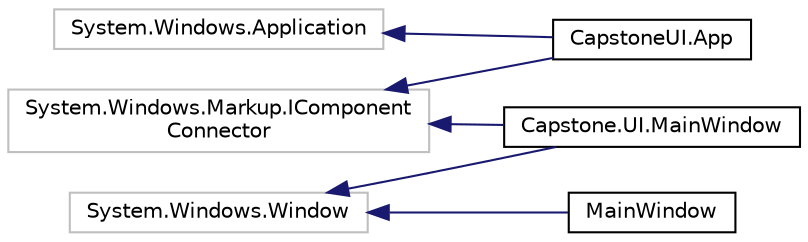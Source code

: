 digraph "Graphical Class Hierarchy"
{
 // LATEX_PDF_SIZE
  edge [fontname="Helvetica",fontsize="10",labelfontname="Helvetica",labelfontsize="10"];
  node [fontname="Helvetica",fontsize="10",shape=record];
  rankdir="LR";
  Node0 [label="System.Windows.Application",height=0.2,width=0.4,color="grey75", fillcolor="white", style="filled",tooltip=" "];
  Node0 -> Node1 [dir="back",color="midnightblue",fontsize="10",style="solid",fontname="Helvetica"];
  Node1 [label="CapstoneUI.App",height=0.2,width=0.4,color="black", fillcolor="white", style="filled",URL="$class_capstone_u_i_1_1_app.html",tooltip="App"];
  Node2 [label="System.Windows.Markup.IComponent\lConnector",height=0.2,width=0.4,color="grey75", fillcolor="white", style="filled",tooltip=" "];
  Node2 -> Node3 [dir="back",color="midnightblue",fontsize="10",style="solid",fontname="Helvetica"];
  Node3 [label="Capstone.UI.MainWindow",height=0.2,width=0.4,color="black", fillcolor="white", style="filled",URL="$class_capstone_1_1_u_i_1_1_main_window.html",tooltip="MainWindow"];
  Node2 -> Node1 [dir="back",color="midnightblue",fontsize="10",style="solid",fontname="Helvetica"];
  Node4 [label="System.Windows.Window",height=0.2,width=0.4,color="grey75", fillcolor="white", style="filled",tooltip=" "];
  Node4 -> Node3 [dir="back",color="midnightblue",fontsize="10",style="solid",fontname="Helvetica"];
  Node4 -> Node5 [dir="back",color="midnightblue",fontsize="10",style="solid",fontname="Helvetica"];
  Node5 [label="MainWindow",height=0.2,width=0.4,color="black", fillcolor="white", style="filled",URL="$class_main_window.html",tooltip=" "];
}
